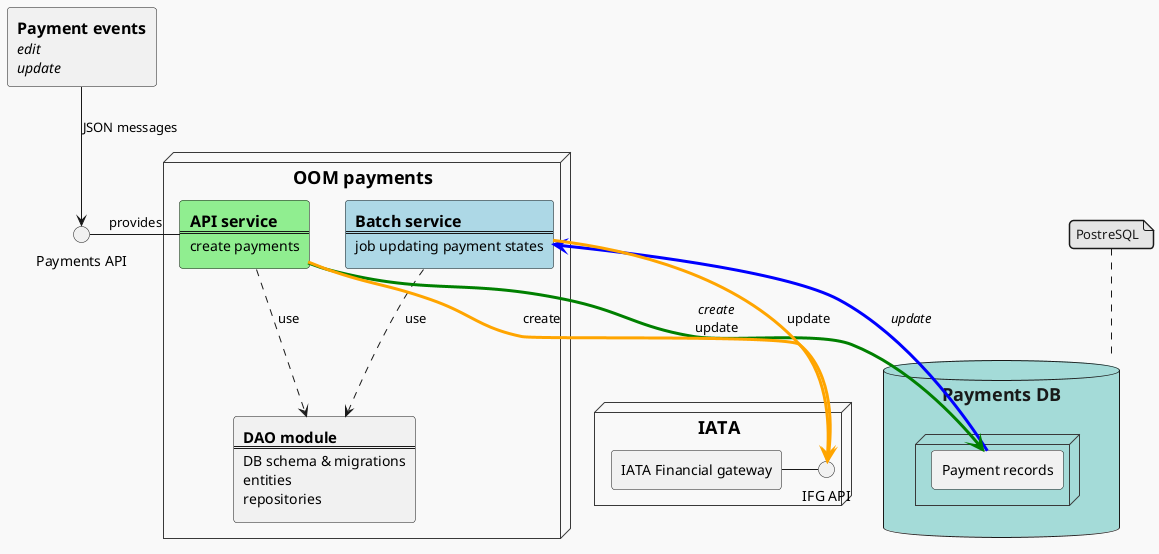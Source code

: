 @startuml
!theme mars
'!theme sunlust
'!theme sketchy-outline
'!theme carbon-gray
'!theme vibrant

skinparam componentStyle rectangle

interface "Payments API" as PayAPI


node "=OOM payments" {

  component APIService #lightgreen [
    ==API service
    ====
    create payments
  ]

component DAOModule [
    ===DAO module
    ====
    DB schema & migrations
    entities
    repositories
  ]

  component BatchService #lightblue[
    ==Batch service
    ====
    job updating payment states
  ]

  PayAPI - APIService : provides
  APIService ..>  DAOModule  : use
  BatchService ..>  DAOModule  : use
}

database "=Payments DB" as DB {
  node {
    [Payment records]
  }
}

node "=IATA"{
  interface "IFG API" as IFGAPI
  [IATA Financial gateway] as IATAIFG
  IATAIFG - IFGAPI
}

agent "==Payment events\n====edit\n====update" as payevent

payevent --> PayAPI : JSON messages

note top of DB
  PostreSQL
end note

BatchService <-[thickness=3,#blue]- [Payment records] : ====update
APIService -[thickness=3,#green]-> [Payment records] : ====create\nupdate
APIService -[thickness=3,#orange]-> IFGAPI : create
BatchService -[thickness=3,#orange]-> IFGAPI : update

@enduml
